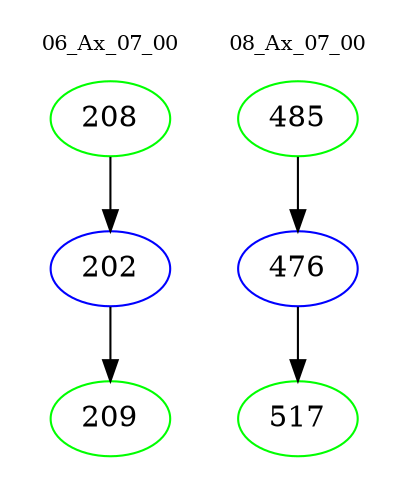 digraph{
subgraph cluster_0 {
color = white
label = "06_Ax_07_00";
fontsize=10;
T0_208 [label="208", color="green"]
T0_208 -> T0_202 [color="black"]
T0_202 [label="202", color="blue"]
T0_202 -> T0_209 [color="black"]
T0_209 [label="209", color="green"]
}
subgraph cluster_1 {
color = white
label = "08_Ax_07_00";
fontsize=10;
T1_485 [label="485", color="green"]
T1_485 -> T1_476 [color="black"]
T1_476 [label="476", color="blue"]
T1_476 -> T1_517 [color="black"]
T1_517 [label="517", color="green"]
}
}
